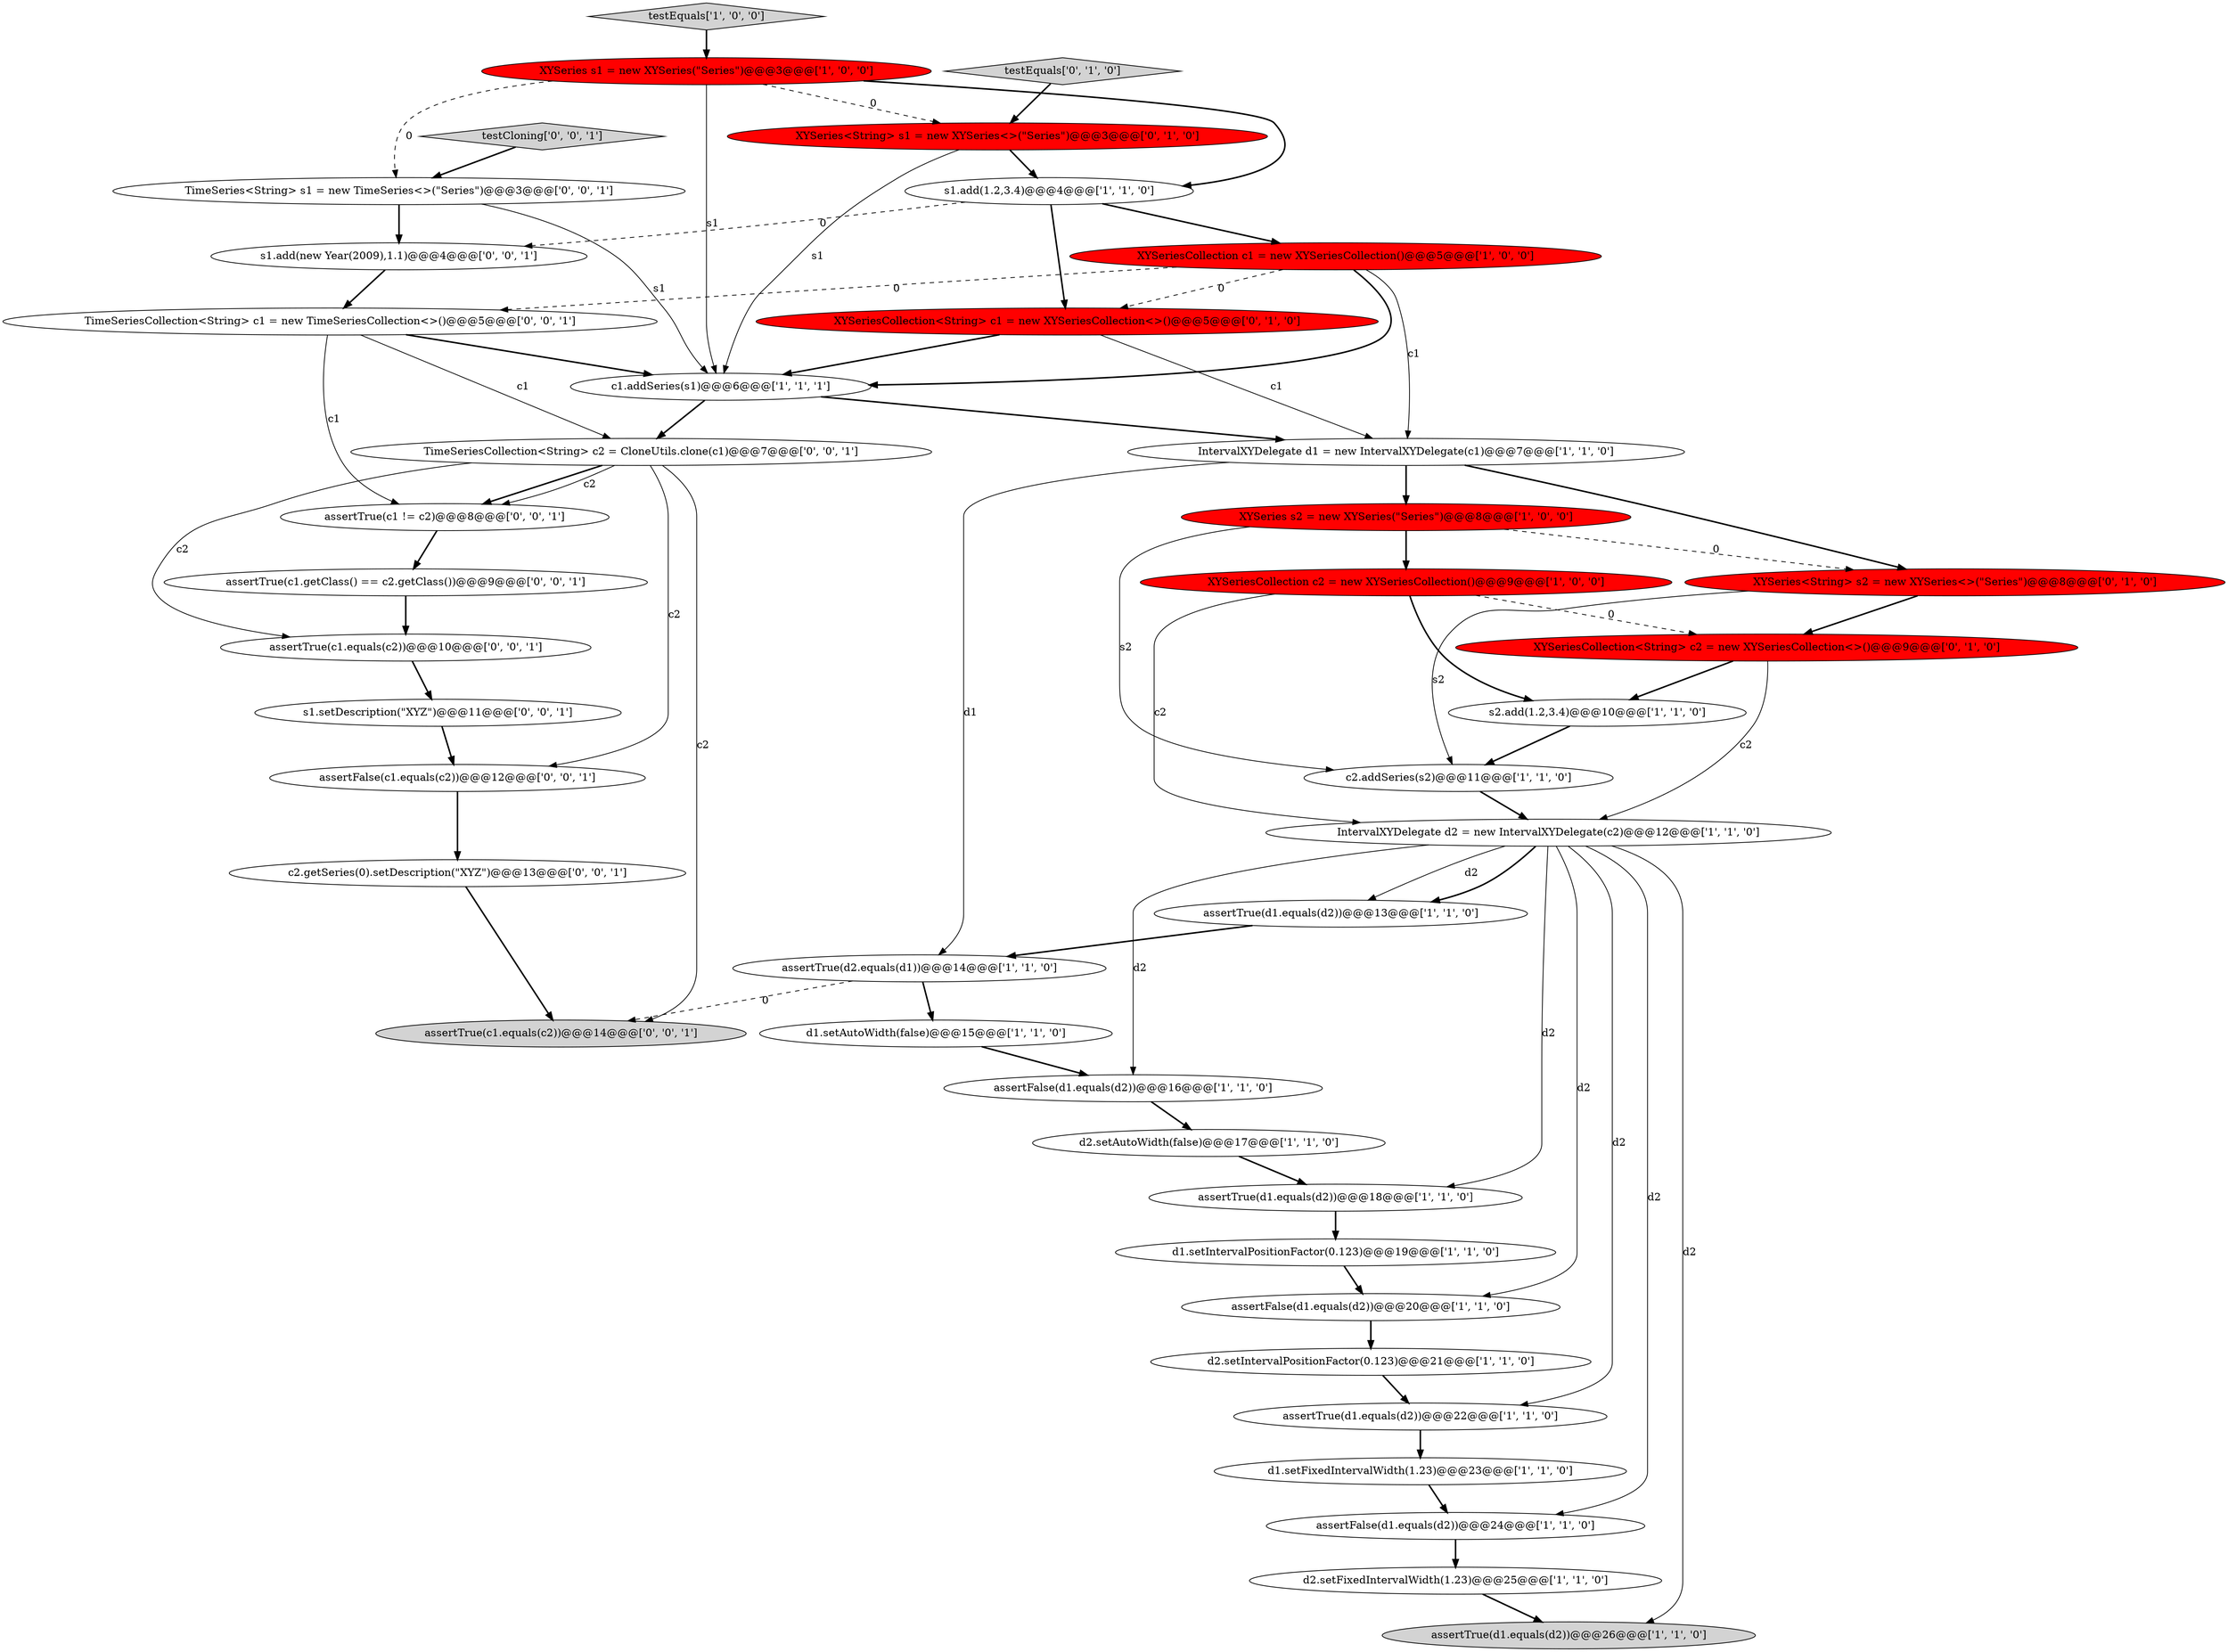 digraph {
11 [style = filled, label = "assertFalse(d1.equals(d2))@@@16@@@['1', '1', '0']", fillcolor = white, shape = ellipse image = "AAA0AAABBB1BBB"];
4 [style = filled, label = "XYSeriesCollection c2 = new XYSeriesCollection()@@@9@@@['1', '0', '0']", fillcolor = red, shape = ellipse image = "AAA1AAABBB1BBB"];
28 [style = filled, label = "XYSeriesCollection<String> c2 = new XYSeriesCollection<>()@@@9@@@['0', '1', '0']", fillcolor = red, shape = ellipse image = "AAA1AAABBB2BBB"];
7 [style = filled, label = "testEquals['1', '0', '0']", fillcolor = lightgray, shape = diamond image = "AAA0AAABBB1BBB"];
38 [style = filled, label = "testCloning['0', '0', '1']", fillcolor = lightgray, shape = diamond image = "AAA0AAABBB3BBB"];
27 [style = filled, label = "XYSeriesCollection<String> c1 = new XYSeriesCollection<>()@@@5@@@['0', '1', '0']", fillcolor = red, shape = ellipse image = "AAA1AAABBB2BBB"];
29 [style = filled, label = "testEquals['0', '1', '0']", fillcolor = lightgray, shape = diamond image = "AAA0AAABBB2BBB"];
0 [style = filled, label = "s2.add(1.2,3.4)@@@10@@@['1', '1', '0']", fillcolor = white, shape = ellipse image = "AAA0AAABBB1BBB"];
34 [style = filled, label = "assertTrue(c1.equals(c2))@@@14@@@['0', '0', '1']", fillcolor = lightgray, shape = ellipse image = "AAA0AAABBB3BBB"];
36 [style = filled, label = "assertFalse(c1.equals(c2))@@@12@@@['0', '0', '1']", fillcolor = white, shape = ellipse image = "AAA0AAABBB3BBB"];
2 [style = filled, label = "assertTrue(d1.equals(d2))@@@26@@@['1', '1', '0']", fillcolor = lightgray, shape = ellipse image = "AAA0AAABBB1BBB"];
40 [style = filled, label = "TimeSeriesCollection<String> c1 = new TimeSeriesCollection<>()@@@5@@@['0', '0', '1']", fillcolor = white, shape = ellipse image = "AAA0AAABBB3BBB"];
23 [style = filled, label = "assertTrue(d1.equals(d2))@@@22@@@['1', '1', '0']", fillcolor = white, shape = ellipse image = "AAA0AAABBB1BBB"];
32 [style = filled, label = "TimeSeriesCollection<String> c2 = CloneUtils.clone(c1)@@@7@@@['0', '0', '1']", fillcolor = white, shape = ellipse image = "AAA0AAABBB3BBB"];
20 [style = filled, label = "d2.setFixedIntervalWidth(1.23)@@@25@@@['1', '1', '0']", fillcolor = white, shape = ellipse image = "AAA0AAABBB1BBB"];
5 [style = filled, label = "d1.setAutoWidth(false)@@@15@@@['1', '1', '0']", fillcolor = white, shape = ellipse image = "AAA0AAABBB1BBB"];
30 [style = filled, label = "TimeSeries<String> s1 = new TimeSeries<>(\"Series\")@@@3@@@['0', '0', '1']", fillcolor = white, shape = ellipse image = "AAA0AAABBB3BBB"];
21 [style = filled, label = "XYSeries s2 = new XYSeries(\"Series\")@@@8@@@['1', '0', '0']", fillcolor = red, shape = ellipse image = "AAA1AAABBB1BBB"];
9 [style = filled, label = "assertTrue(d2.equals(d1))@@@14@@@['1', '1', '0']", fillcolor = white, shape = ellipse image = "AAA0AAABBB1BBB"];
15 [style = filled, label = "d1.setFixedIntervalWidth(1.23)@@@23@@@['1', '1', '0']", fillcolor = white, shape = ellipse image = "AAA0AAABBB1BBB"];
22 [style = filled, label = "assertTrue(d1.equals(d2))@@@18@@@['1', '1', '0']", fillcolor = white, shape = ellipse image = "AAA0AAABBB1BBB"];
35 [style = filled, label = "assertTrue(c1.getClass() == c2.getClass())@@@9@@@['0', '0', '1']", fillcolor = white, shape = ellipse image = "AAA0AAABBB3BBB"];
8 [style = filled, label = "assertTrue(d1.equals(d2))@@@13@@@['1', '1', '0']", fillcolor = white, shape = ellipse image = "AAA0AAABBB1BBB"];
17 [style = filled, label = "XYSeriesCollection c1 = new XYSeriesCollection()@@@5@@@['1', '0', '0']", fillcolor = red, shape = ellipse image = "AAA1AAABBB1BBB"];
18 [style = filled, label = "c2.addSeries(s2)@@@11@@@['1', '1', '0']", fillcolor = white, shape = ellipse image = "AAA0AAABBB1BBB"];
14 [style = filled, label = "IntervalXYDelegate d1 = new IntervalXYDelegate(c1)@@@7@@@['1', '1', '0']", fillcolor = white, shape = ellipse image = "AAA0AAABBB1BBB"];
39 [style = filled, label = "s1.setDescription(\"XYZ\")@@@11@@@['0', '0', '1']", fillcolor = white, shape = ellipse image = "AAA0AAABBB3BBB"];
13 [style = filled, label = "s1.add(1.2,3.4)@@@4@@@['1', '1', '0']", fillcolor = white, shape = ellipse image = "AAA0AAABBB1BBB"];
3 [style = filled, label = "assertFalse(d1.equals(d2))@@@24@@@['1', '1', '0']", fillcolor = white, shape = ellipse image = "AAA0AAABBB1BBB"];
41 [style = filled, label = "c2.getSeries(0).setDescription(\"XYZ\")@@@13@@@['0', '0', '1']", fillcolor = white, shape = ellipse image = "AAA0AAABBB3BBB"];
16 [style = filled, label = "d2.setAutoWidth(false)@@@17@@@['1', '1', '0']", fillcolor = white, shape = ellipse image = "AAA0AAABBB1BBB"];
19 [style = filled, label = "IntervalXYDelegate d2 = new IntervalXYDelegate(c2)@@@12@@@['1', '1', '0']", fillcolor = white, shape = ellipse image = "AAA0AAABBB1BBB"];
24 [style = filled, label = "d1.setIntervalPositionFactor(0.123)@@@19@@@['1', '1', '0']", fillcolor = white, shape = ellipse image = "AAA0AAABBB1BBB"];
1 [style = filled, label = "d2.setIntervalPositionFactor(0.123)@@@21@@@['1', '1', '0']", fillcolor = white, shape = ellipse image = "AAA0AAABBB1BBB"];
6 [style = filled, label = "c1.addSeries(s1)@@@6@@@['1', '1', '1']", fillcolor = white, shape = ellipse image = "AAA0AAABBB1BBB"];
12 [style = filled, label = "XYSeries s1 = new XYSeries(\"Series\")@@@3@@@['1', '0', '0']", fillcolor = red, shape = ellipse image = "AAA1AAABBB1BBB"];
37 [style = filled, label = "assertTrue(c1.equals(c2))@@@10@@@['0', '0', '1']", fillcolor = white, shape = ellipse image = "AAA0AAABBB3BBB"];
25 [style = filled, label = "XYSeries<String> s1 = new XYSeries<>(\"Series\")@@@3@@@['0', '1', '0']", fillcolor = red, shape = ellipse image = "AAA1AAABBB2BBB"];
33 [style = filled, label = "assertTrue(c1 != c2)@@@8@@@['0', '0', '1']", fillcolor = white, shape = ellipse image = "AAA0AAABBB3BBB"];
26 [style = filled, label = "XYSeries<String> s2 = new XYSeries<>(\"Series\")@@@8@@@['0', '1', '0']", fillcolor = red, shape = ellipse image = "AAA1AAABBB2BBB"];
10 [style = filled, label = "assertFalse(d1.equals(d2))@@@20@@@['1', '1', '0']", fillcolor = white, shape = ellipse image = "AAA0AAABBB1BBB"];
31 [style = filled, label = "s1.add(new Year(2009),1.1)@@@4@@@['0', '0', '1']", fillcolor = white, shape = ellipse image = "AAA0AAABBB3BBB"];
24->10 [style = bold, label=""];
6->32 [style = bold, label=""];
11->16 [style = bold, label=""];
19->8 [style = solid, label="d2"];
33->35 [style = bold, label=""];
28->19 [style = solid, label="c2"];
40->6 [style = bold, label=""];
32->34 [style = solid, label="c2"];
36->41 [style = bold, label=""];
12->6 [style = solid, label="s1"];
17->6 [style = bold, label=""];
7->12 [style = bold, label=""];
25->13 [style = bold, label=""];
4->19 [style = solid, label="c2"];
17->14 [style = solid, label="c1"];
32->36 [style = solid, label="c2"];
25->6 [style = solid, label="s1"];
23->15 [style = bold, label=""];
18->19 [style = bold, label=""];
27->14 [style = solid, label="c1"];
29->25 [style = bold, label=""];
12->30 [style = dashed, label="0"];
32->37 [style = solid, label="c2"];
16->22 [style = bold, label=""];
15->3 [style = bold, label=""];
14->9 [style = solid, label="d1"];
27->6 [style = bold, label=""];
32->33 [style = bold, label=""];
19->8 [style = bold, label=""];
1->23 [style = bold, label=""];
19->22 [style = solid, label="d2"];
4->0 [style = bold, label=""];
19->23 [style = solid, label="d2"];
32->33 [style = solid, label="c2"];
20->2 [style = bold, label=""];
4->28 [style = dashed, label="0"];
6->14 [style = bold, label=""];
14->26 [style = bold, label=""];
28->0 [style = bold, label=""];
12->13 [style = bold, label=""];
19->11 [style = solid, label="d2"];
13->17 [style = bold, label=""];
9->34 [style = dashed, label="0"];
3->20 [style = bold, label=""];
13->27 [style = bold, label=""];
38->30 [style = bold, label=""];
12->25 [style = dashed, label="0"];
26->18 [style = solid, label="s2"];
13->31 [style = dashed, label="0"];
37->39 [style = bold, label=""];
35->37 [style = bold, label=""];
21->26 [style = dashed, label="0"];
30->31 [style = bold, label=""];
40->33 [style = solid, label="c1"];
17->40 [style = dashed, label="0"];
30->6 [style = solid, label="s1"];
19->3 [style = solid, label="d2"];
21->18 [style = solid, label="s2"];
8->9 [style = bold, label=""];
9->5 [style = bold, label=""];
31->40 [style = bold, label=""];
19->2 [style = solid, label="d2"];
0->18 [style = bold, label=""];
5->11 [style = bold, label=""];
19->10 [style = solid, label="d2"];
40->32 [style = solid, label="c1"];
26->28 [style = bold, label=""];
22->24 [style = bold, label=""];
10->1 [style = bold, label=""];
39->36 [style = bold, label=""];
41->34 [style = bold, label=""];
14->21 [style = bold, label=""];
21->4 [style = bold, label=""];
17->27 [style = dashed, label="0"];
}
